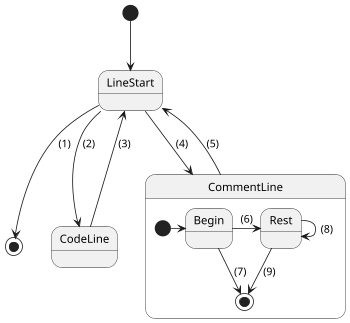 @startuml
scale 350 width

[*] --> LineStart

LineStart --> [*] : (1)

LineStart --> CodeLine : (2)
CodeLine -up-> LineStart : (3)

LineStart --> CommentLine : (4)
CommentLine -up-> LineStart : (5)


state CommentLine {

  [*] -right-> Begin

  Begin -> Rest : (6)
  Begin --> [*] : (7)

  Rest --> Rest : (8)
  Rest --> [*] : (9)

}
@enduml
